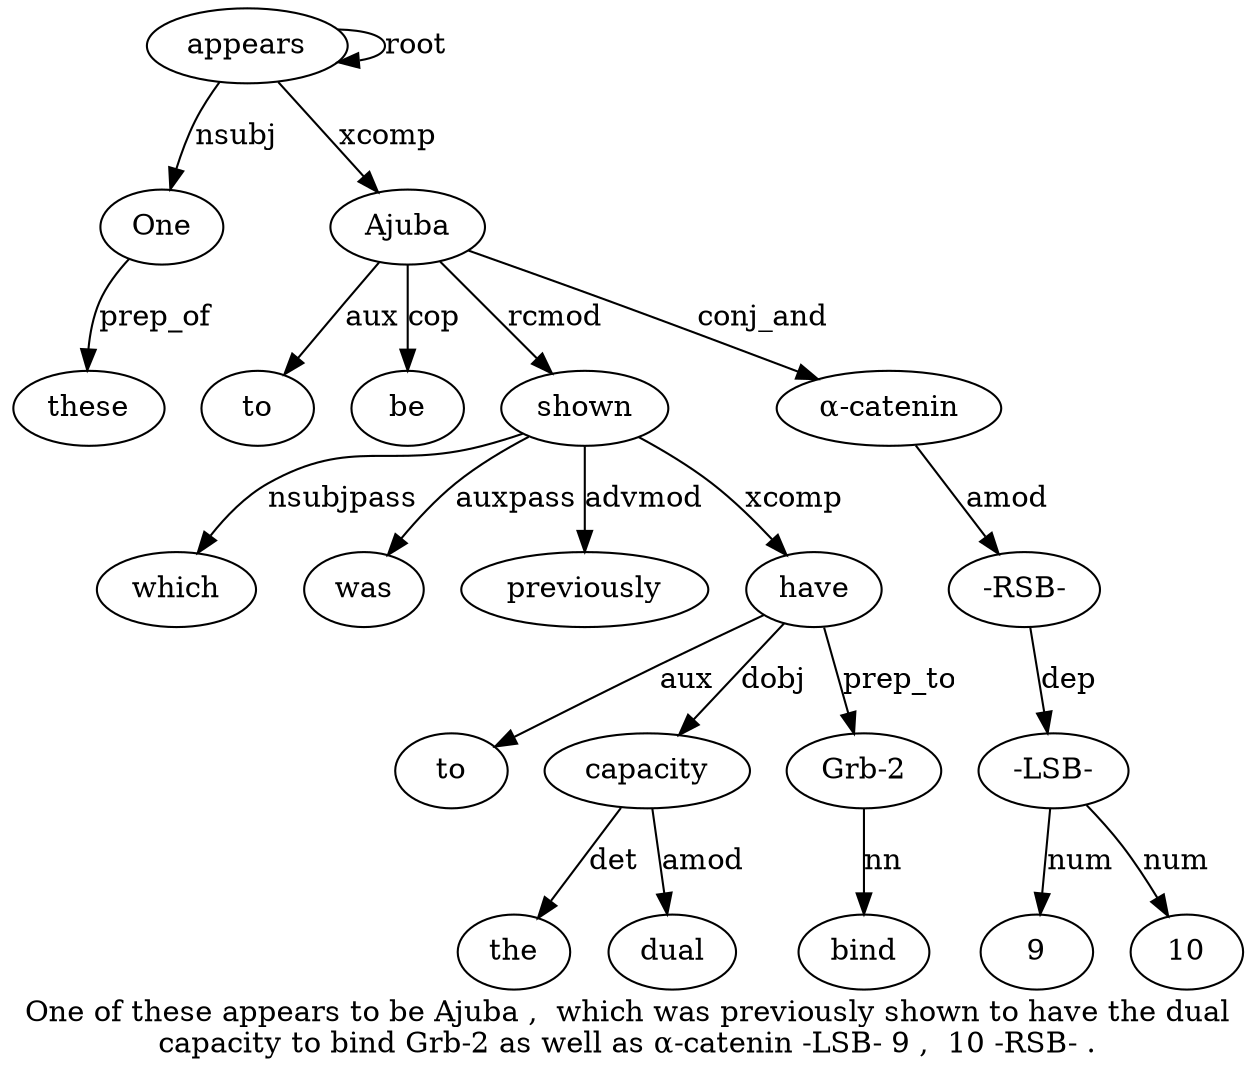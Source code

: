 digraph "One of these appears to be Ajuba ,  which was previously shown to have the dual capacity to bind Grb-2 as well as α-catenin -LSB- 9 ,  10 -RSB- ." {
label="One of these appears to be Ajuba ,  which was previously shown to have the dual
capacity to bind Grb-2 as well as α-catenin -LSB- 9 ,  10 -RSB- .";
appears4 [style=filled, fillcolor=white, label=appears];
One1 [style=filled, fillcolor=white, label=One];
appears4 -> One1  [label=nsubj];
these3 [style=filled, fillcolor=white, label=these];
One1 -> these3  [label=prep_of];
appears4 -> appears4  [label=root];
Ajuba7 [style=filled, fillcolor=white, label=Ajuba];
to5 [style=filled, fillcolor=white, label=to];
Ajuba7 -> to5  [label=aux];
be6 [style=filled, fillcolor=white, label=be];
Ajuba7 -> be6  [label=cop];
appears4 -> Ajuba7  [label=xcomp];
shown12 [style=filled, fillcolor=white, label=shown];
which9 [style=filled, fillcolor=white, label=which];
shown12 -> which9  [label=nsubjpass];
was10 [style=filled, fillcolor=white, label=was];
shown12 -> was10  [label=auxpass];
previously11 [style=filled, fillcolor=white, label=previously];
shown12 -> previously11  [label=advmod];
Ajuba7 -> shown12  [label=rcmod];
have14 [style=filled, fillcolor=white, label=have];
to13 [style=filled, fillcolor=white, label=to];
have14 -> to13  [label=aux];
shown12 -> have14  [label=xcomp];
capacity17 [style=filled, fillcolor=white, label=capacity];
the15 [style=filled, fillcolor=white, label=the];
capacity17 -> the15  [label=det];
dual16 [style=filled, fillcolor=white, label=dual];
capacity17 -> dual16  [label=amod];
have14 -> capacity17  [label=dobj];
"Grb-20" [style=filled, fillcolor=white, label="Grb-2"];
bind19 [style=filled, fillcolor=white, label=bind];
"Grb-20" -> bind19  [label=nn];
have14 -> "Grb-20"  [label=prep_to];
"α-catenin24" [style=filled, fillcolor=white, label="α-catenin"];
Ajuba7 -> "α-catenin24"  [label=conj_and];
"-RSB-29" [style=filled, fillcolor=white, label="-RSB-"];
"-LSB-25" [style=filled, fillcolor=white, label="-LSB-"];
"-RSB-29" -> "-LSB-25"  [label=dep];
926 [style=filled, fillcolor=white, label=9];
"-LSB-25" -> 926  [label=num];
1028 [style=filled, fillcolor=white, label=10];
"-LSB-25" -> 1028  [label=num];
"α-catenin24" -> "-RSB-29"  [label=amod];
}
